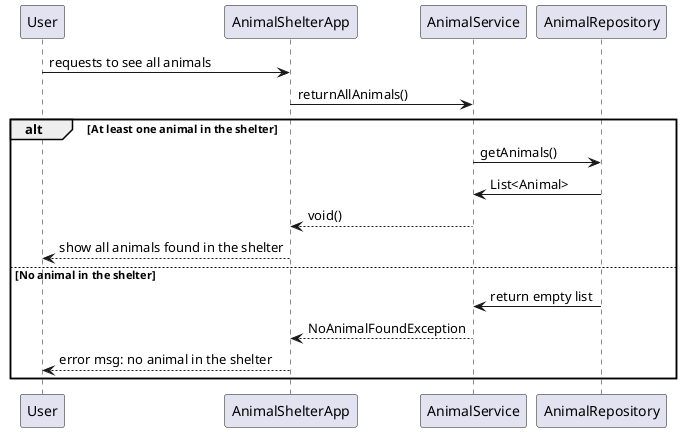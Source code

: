 @startuml

User -> AnimalShelterApp : requests to see all animals
AnimalShelterApp -> AnimalService : returnAllAnimals()
alt At least one animal in the shelter
AnimalService -> AnimalRepository : getAnimals()
AnimalService <- AnimalRepository : List<Animal>
AnimalShelterApp <-- AnimalService : void()
User <-- AnimalShelterApp : show all animals found in the shelter
else No animal in the shelter
AnimalService <- AnimalRepository : return empty list
AnimalShelterApp <-- AnimalService : NoAnimalFoundException
User <-- AnimalShelterApp : error msg: no animal in the shelter
end

@enduml
